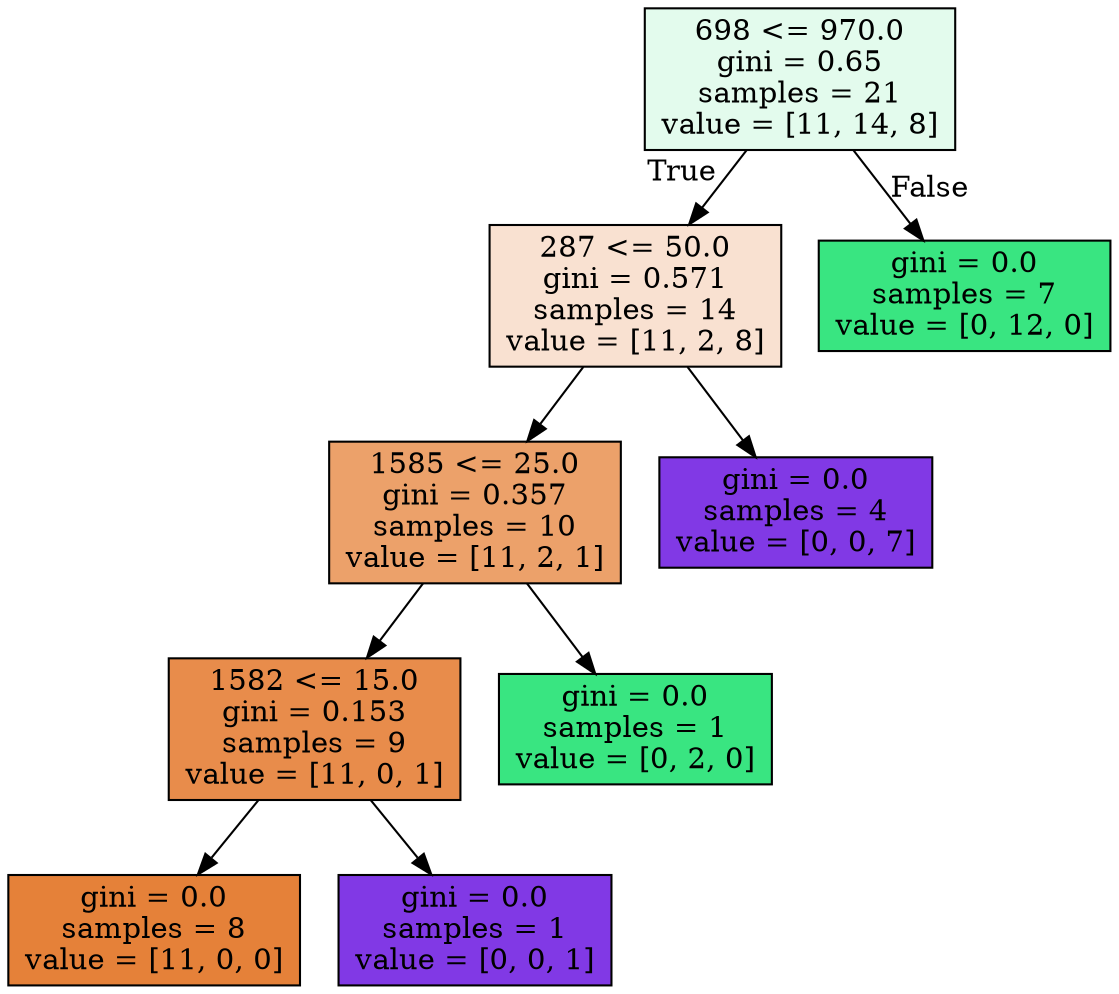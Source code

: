 digraph Tree {
node [shape=box, style="filled", color="black"] ;
0 [label="698 <= 970.0\ngini = 0.65\nsamples = 21\nvalue = [11, 14, 8]", fillcolor="#39e58123"] ;
1 [label="287 <= 50.0\ngini = 0.571\nsamples = 14\nvalue = [11, 2, 8]", fillcolor="#e581393b"] ;
0 -> 1 [labeldistance=2.5, labelangle=45, headlabel="True"] ;
2 [label="1585 <= 25.0\ngini = 0.357\nsamples = 10\nvalue = [11, 2, 1]", fillcolor="#e58139bf"] ;
1 -> 2 ;
3 [label="1582 <= 15.0\ngini = 0.153\nsamples = 9\nvalue = [11, 0, 1]", fillcolor="#e58139e8"] ;
2 -> 3 ;
4 [label="gini = 0.0\nsamples = 8\nvalue = [11, 0, 0]", fillcolor="#e58139ff"] ;
3 -> 4 ;
5 [label="gini = 0.0\nsamples = 1\nvalue = [0, 0, 1]", fillcolor="#8139e5ff"] ;
3 -> 5 ;
6 [label="gini = 0.0\nsamples = 1\nvalue = [0, 2, 0]", fillcolor="#39e581ff"] ;
2 -> 6 ;
7 [label="gini = 0.0\nsamples = 4\nvalue = [0, 0, 7]", fillcolor="#8139e5ff"] ;
1 -> 7 ;
8 [label="gini = 0.0\nsamples = 7\nvalue = [0, 12, 0]", fillcolor="#39e581ff"] ;
0 -> 8 [labeldistance=2.5, labelangle=-45, headlabel="False"] ;
}